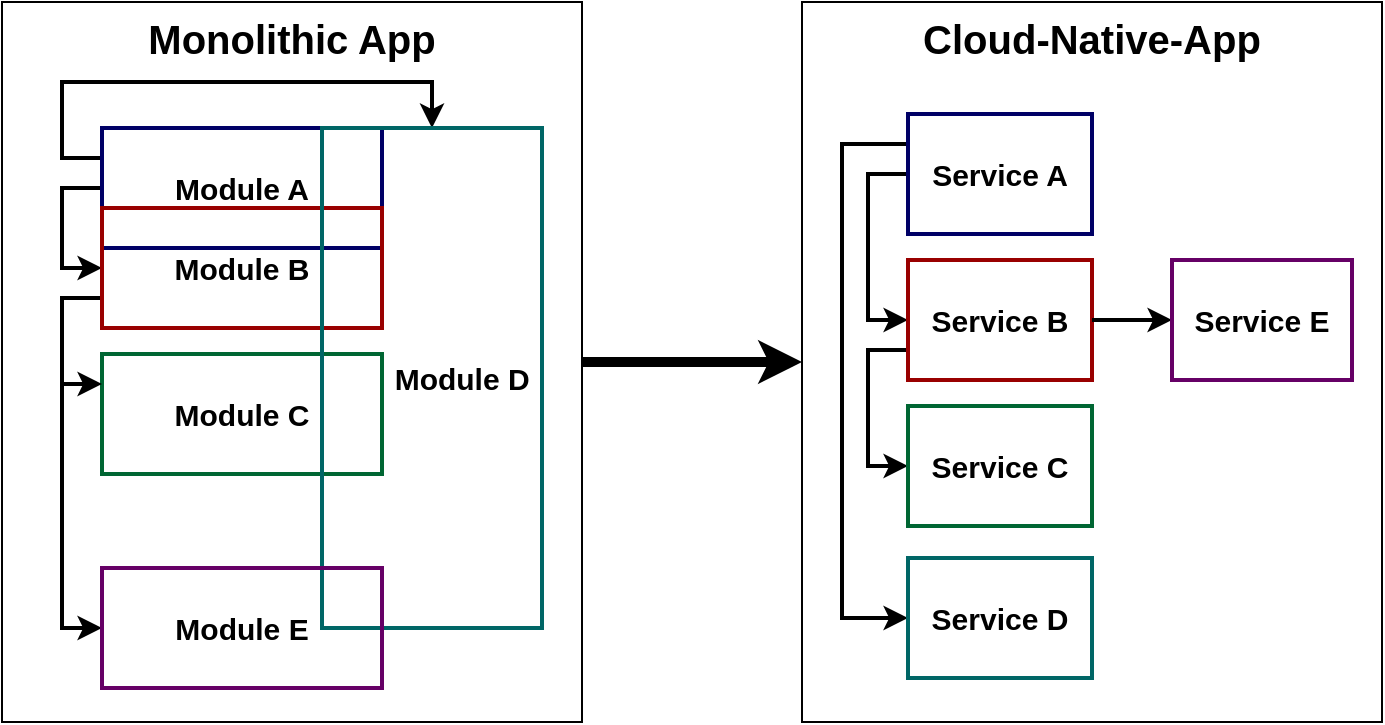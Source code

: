 <mxfile version="12.1.9" type="device" pages="2"><diagram id="VmERIlgCaIeJPLth9Uhi" name="Page-1"><mxGraphModel dx="1195" dy="711" grid="1" gridSize="10" guides="1" tooltips="1" connect="1" arrows="1" fold="1" page="1" pageScale="1" pageWidth="850" pageHeight="1100" math="0" shadow="0"><root><mxCell id="0"/><mxCell id="1" parent="0"/><mxCell id="kf11gBqCg4InOBbmZKAy-26" style="edgeStyle=orthogonalEdgeStyle;rounded=0;orthogonalLoop=1;jettySize=auto;html=1;exitX=1;exitY=0.5;exitDx=0;exitDy=0;entryX=0;entryY=0.5;entryDx=0;entryDy=0;strokeWidth=5;fontSize=20;" parent="1" source="kf11gBqCg4InOBbmZKAy-1" target="kf11gBqCg4InOBbmZKAy-11" edge="1"><mxGeometry relative="1" as="geometry"/></mxCell><mxCell id="kf11gBqCg4InOBbmZKAy-1" value="Monolithic App" style="rounded=0;whiteSpace=wrap;html=1;verticalAlign=top;fontSize=20;fontStyle=1" parent="1" vertex="1"><mxGeometry x="40" y="40" width="290" height="360" as="geometry"/></mxCell><mxCell id="kf11gBqCg4InOBbmZKAy-7" style="edgeStyle=orthogonalEdgeStyle;rounded=0;orthogonalLoop=1;jettySize=auto;html=1;exitX=0;exitY=0.5;exitDx=0;exitDy=0;entryX=0;entryY=0.5;entryDx=0;entryDy=0;fontSize=15;strokeWidth=2;" parent="1" source="kf11gBqCg4InOBbmZKAy-2" target="kf11gBqCg4InOBbmZKAy-4" edge="1"><mxGeometry relative="1" as="geometry"><Array as="points"><mxPoint x="70" y="133"/><mxPoint x="70" y="173"/></Array></mxGeometry></mxCell><mxCell id="kf11gBqCg4InOBbmZKAy-22" style="edgeStyle=orthogonalEdgeStyle;rounded=0;orthogonalLoop=1;jettySize=auto;html=1;exitX=0;exitY=0.25;exitDx=0;exitDy=0;entryX=0.5;entryY=0;entryDx=0;entryDy=0;strokeWidth=2;fontSize=20;" parent="1" source="kf11gBqCg4InOBbmZKAy-2" target="kf11gBqCg4InOBbmZKAy-5" edge="1"><mxGeometry relative="1" as="geometry"><Array as="points"><mxPoint x="70" y="118"/><mxPoint x="70" y="80"/><mxPoint x="255" y="80"/></Array></mxGeometry></mxCell><mxCell id="kf11gBqCg4InOBbmZKAy-2" value="Module A" style="rounded=0;whiteSpace=wrap;html=1;align=center;verticalAlign=middle;fontSize=15;labelBackgroundColor=none;strokeColor=#000066;strokeWidth=2;fontStyle=1" parent="1" vertex="1"><mxGeometry x="90" y="103" width="140" height="60" as="geometry"/></mxCell><mxCell id="kf11gBqCg4InOBbmZKAy-9" style="edgeStyle=orthogonalEdgeStyle;rounded=0;orthogonalLoop=1;jettySize=auto;html=1;exitX=0;exitY=0.75;exitDx=0;exitDy=0;entryX=0;entryY=0.5;entryDx=0;entryDy=0;fontSize=15;strokeWidth=2;" parent="1" source="kf11gBqCg4InOBbmZKAy-4" target="kf11gBqCg4InOBbmZKAy-6" edge="1"><mxGeometry relative="1" as="geometry"><Array as="points"><mxPoint x="70" y="188"/><mxPoint x="70" y="353"/></Array></mxGeometry></mxCell><mxCell id="kf11gBqCg4InOBbmZKAy-3" value="Module C" style="rounded=0;html=1;align=center;verticalAlign=middle;fontSize=15;labelBackgroundColor=none;whiteSpace=wrap;fillColor=none;strokeColor=#006633;strokeWidth=2;fontStyle=1" parent="1" vertex="1"><mxGeometry x="90" y="216" width="140" height="60" as="geometry"/></mxCell><mxCell id="kf11gBqCg4InOBbmZKAy-8" style="edgeStyle=orthogonalEdgeStyle;rounded=0;orthogonalLoop=1;jettySize=auto;html=1;exitX=0;exitY=0.75;exitDx=0;exitDy=0;entryX=0;entryY=0.25;entryDx=0;entryDy=0;fontSize=15;strokeWidth=2;" parent="1" source="kf11gBqCg4InOBbmZKAy-4" target="kf11gBqCg4InOBbmZKAy-3" edge="1"><mxGeometry relative="1" as="geometry"/></mxCell><mxCell id="kf11gBqCg4InOBbmZKAy-4" value="Module B" style="rounded=0;html=1;align=center;verticalAlign=middle;fontSize=15;labelBackgroundColor=none;whiteSpace=wrap;fillColor=none;strokeColor=#990000;strokeWidth=2;fontStyle=1" parent="1" vertex="1"><mxGeometry x="90" y="143" width="140" height="60" as="geometry"/></mxCell><mxCell id="kf11gBqCg4InOBbmZKAy-5" value="Module D&amp;nbsp;" style="rounded=0;html=1;align=right;verticalAlign=middle;fontSize=15;labelBackgroundColor=none;whiteSpace=wrap;fillColor=none;strokeColor=#006666;strokeWidth=2;fontStyle=1" parent="1" vertex="1"><mxGeometry x="200" y="103" width="110" height="250" as="geometry"/></mxCell><mxCell id="kf11gBqCg4InOBbmZKAy-6" value="Module E" style="rounded=0;html=1;align=center;verticalAlign=middle;fontSize=15;labelBackgroundColor=none;whiteSpace=wrap;fillColor=none;strokeColor=#660066;strokeWidth=2;fontStyle=1" parent="1" vertex="1"><mxGeometry x="90" y="323" width="140" height="60" as="geometry"/></mxCell><mxCell id="kf11gBqCg4InOBbmZKAy-11" value="Cloud-Native-App" style="rounded=0;whiteSpace=wrap;html=1;verticalAlign=top;fontSize=20;fontStyle=1" parent="1" vertex="1"><mxGeometry x="440" y="40" width="290" height="360" as="geometry"/></mxCell><mxCell id="kf11gBqCg4InOBbmZKAy-17" style="edgeStyle=orthogonalEdgeStyle;rounded=0;orthogonalLoop=1;jettySize=auto;html=1;exitX=0;exitY=0.5;exitDx=0;exitDy=0;entryX=0;entryY=0.5;entryDx=0;entryDy=0;strokeWidth=2;fontSize=20;" parent="1" source="kf11gBqCg4InOBbmZKAy-12" target="kf11gBqCg4InOBbmZKAy-13" edge="1"><mxGeometry relative="1" as="geometry"/></mxCell><mxCell id="kf11gBqCg4InOBbmZKAy-23" style="edgeStyle=orthogonalEdgeStyle;rounded=0;orthogonalLoop=1;jettySize=auto;html=1;exitX=0;exitY=0.25;exitDx=0;exitDy=0;entryX=0;entryY=0.5;entryDx=0;entryDy=0;strokeWidth=2;fontSize=20;" parent="1" source="kf11gBqCg4InOBbmZKAy-12" target="kf11gBqCg4InOBbmZKAy-15" edge="1"><mxGeometry relative="1" as="geometry"><Array as="points"><mxPoint x="460" y="111"/><mxPoint x="460" y="348"/></Array></mxGeometry></mxCell><mxCell id="kf11gBqCg4InOBbmZKAy-12" value="Service A" style="rounded=0;whiteSpace=wrap;html=1;align=center;verticalAlign=middle;fontSize=15;labelBackgroundColor=none;strokeColor=#000066;strokeWidth=2;fontStyle=1" parent="1" vertex="1"><mxGeometry x="493" y="96" width="92" height="60" as="geometry"/></mxCell><mxCell id="kf11gBqCg4InOBbmZKAy-18" style="edgeStyle=orthogonalEdgeStyle;rounded=0;orthogonalLoop=1;jettySize=auto;html=1;exitX=0;exitY=0.75;exitDx=0;exitDy=0;entryX=0;entryY=0.5;entryDx=0;entryDy=0;strokeWidth=2;fontSize=20;" parent="1" source="kf11gBqCg4InOBbmZKAy-13" target="kf11gBqCg4InOBbmZKAy-14" edge="1"><mxGeometry relative="1" as="geometry"/></mxCell><mxCell id="kf11gBqCg4InOBbmZKAy-13" value="Service B" style="rounded=0;html=1;align=center;verticalAlign=middle;fontSize=15;labelBackgroundColor=none;whiteSpace=wrap;fillColor=none;strokeColor=#990000;strokeWidth=2;fontStyle=1" parent="1" vertex="1"><mxGeometry x="493" y="169" width="92" height="60" as="geometry"/></mxCell><mxCell id="kf11gBqCg4InOBbmZKAy-19" style="edgeStyle=orthogonalEdgeStyle;rounded=0;orthogonalLoop=1;jettySize=auto;html=1;exitX=1;exitY=0.5;exitDx=0;exitDy=0;entryX=0;entryY=0.5;entryDx=0;entryDy=0;strokeWidth=2;fontSize=20;" parent="1" source="kf11gBqCg4InOBbmZKAy-13" target="kf11gBqCg4InOBbmZKAy-16" edge="1"><mxGeometry relative="1" as="geometry"/></mxCell><mxCell id="kf11gBqCg4InOBbmZKAy-14" value="Service C" style="rounded=0;html=1;align=center;verticalAlign=middle;fontSize=15;labelBackgroundColor=none;whiteSpace=wrap;fillColor=none;strokeColor=#006633;strokeWidth=2;fontStyle=1" parent="1" vertex="1"><mxGeometry x="493" y="242" width="92" height="60" as="geometry"/></mxCell><mxCell id="kf11gBqCg4InOBbmZKAy-15" value="Service D" style="rounded=0;html=1;align=center;verticalAlign=middle;fontSize=15;labelBackgroundColor=none;whiteSpace=wrap;fillColor=none;strokeColor=#006666;strokeWidth=2;fontStyle=1" parent="1" vertex="1"><mxGeometry x="493" y="318" width="92" height="60" as="geometry"/></mxCell><mxCell id="kf11gBqCg4InOBbmZKAy-16" value="Service E" style="rounded=0;html=1;align=center;verticalAlign=middle;fontSize=15;labelBackgroundColor=none;whiteSpace=wrap;fillColor=none;strokeColor=#660066;strokeWidth=2;fontStyle=1" parent="1" vertex="1"><mxGeometry x="625" y="169" width="90" height="60" as="geometry"/></mxCell></root></mxGraphModel></diagram><diagram id="XpClLam2CnSyJgJNA8CG" name="Page-2"><mxGraphModel dx="1195" dy="711" grid="1" gridSize="10" guides="1" tooltips="1" connect="1" arrows="1" fold="1" page="1" pageScale="1" pageWidth="850" pageHeight="1100" math="0" shadow="0"><root><mxCell id="ZjaUb-YLZith_wkWGx4z-0"/><mxCell id="ZjaUb-YLZith_wkWGx4z-1" parent="ZjaUb-YLZith_wkWGx4z-0"/><mxCell id="TD28KZfs0CLz6ok-r7vF-19" value="Hybrid-Cloud" style="rounded=0;whiteSpace=wrap;html=1;fillColor=none;verticalAlign=top;fontSize=20;fontStyle=1;strokeWidth=2;fontColor=#666666;strokeColor=#666666;" vertex="1" parent="ZjaUb-YLZith_wkWGx4z-1"><mxGeometry x="100" y="80" width="520" height="310" as="geometry"/></mxCell><mxCell id="TD28KZfs0CLz6ok-r7vF-30" value="Openshift" style="rounded=0;whiteSpace=wrap;html=1;strokeColor=#666666;strokeWidth=2;fillColor=none;fontSize=20;verticalAlign=top;fontStyle=1;fontColor=#666666;" vertex="1" parent="ZjaUb-YLZith_wkWGx4z-1"><mxGeometry x="270" y="120" width="340" height="250" as="geometry"/></mxCell><mxCell id="TD28KZfs0CLz6ok-r7vF-26" style="edgeStyle=orthogonalEdgeStyle;rounded=0;orthogonalLoop=1;jettySize=auto;html=1;exitX=1;exitY=0.5;exitDx=0;exitDy=0;strokeWidth=2;fontSize=20;" edge="1" parent="ZjaUb-YLZith_wkWGx4z-1" source="TD28KZfs0CLz6ok-r7vF-19" target="TD28KZfs0CLz6ok-r7vF-23"><mxGeometry relative="1" as="geometry"><Array as="points"><mxPoint x="640" y="235"/><mxPoint x="640" y="110"/></Array></mxGeometry></mxCell><mxCell id="TD28KZfs0CLz6ok-r7vF-27" style="edgeStyle=orthogonalEdgeStyle;rounded=0;orthogonalLoop=1;jettySize=auto;html=1;exitX=1;exitY=0.5;exitDx=0;exitDy=0;entryX=0;entryY=0.5;entryDx=0;entryDy=0;strokeWidth=2;fontSize=20;" edge="1" parent="ZjaUb-YLZith_wkWGx4z-1" source="TD28KZfs0CLz6ok-r7vF-19" target="TD28KZfs0CLz6ok-r7vF-24"><mxGeometry relative="1" as="geometry"/></mxCell><mxCell id="TD28KZfs0CLz6ok-r7vF-28" style="edgeStyle=orthogonalEdgeStyle;rounded=0;orthogonalLoop=1;jettySize=auto;html=1;exitX=1;exitY=0.5;exitDx=0;exitDy=0;entryX=0;entryY=0.5;entryDx=0;entryDy=0;strokeWidth=2;fontSize=20;" edge="1" parent="ZjaUb-YLZith_wkWGx4z-1" source="TD28KZfs0CLz6ok-r7vF-19" target="TD28KZfs0CLz6ok-r7vF-25"><mxGeometry relative="1" as="geometry"><Array as="points"><mxPoint x="640" y="235"/><mxPoint x="640" y="360"/></Array></mxGeometry></mxCell><mxCell id="TD28KZfs0CLz6ok-r7vF-13" value="Module D&amp;nbsp;" style="rounded=0;html=1;align=center;verticalAlign=middle;fontSize=15;labelBackgroundColor=none;whiteSpace=wrap;fillColor=#ffffff;strokeColor=#006666;strokeWidth=2;fontStyle=1" vertex="1" parent="ZjaUb-YLZith_wkWGx4z-1"><mxGeometry x="490" y="280" width="92" height="60" as="geometry"/></mxCell><mxCell id="TD28KZfs0CLz6ok-r7vF-12" value="Module D&amp;nbsp;" style="rounded=0;html=1;align=center;verticalAlign=middle;fontSize=15;labelBackgroundColor=none;whiteSpace=wrap;fillColor=#ffffff;strokeColor=#006666;strokeWidth=2;fontStyle=1" vertex="1" parent="ZjaUb-YLZith_wkWGx4z-1"><mxGeometry x="479" y="290" width="92" height="60" as="geometry"/></mxCell><mxCell id="TD28KZfs0CLz6ok-r7vF-9" value="Service B" style="rounded=0;html=1;align=center;verticalAlign=middle;fontSize=15;labelBackgroundColor=none;whiteSpace=wrap;fillColor=#ffffff;strokeColor=#990000;strokeWidth=2;fontStyle=1" vertex="1" parent="ZjaUb-YLZith_wkWGx4z-1"><mxGeometry x="500" y="150" width="92" height="60" as="geometry"/></mxCell><mxCell id="TD28KZfs0CLz6ok-r7vF-8" value="Service B" style="rounded=0;html=1;align=center;verticalAlign=middle;fontSize=15;labelBackgroundColor=none;whiteSpace=wrap;fillColor=#ffffff;strokeColor=#990000;strokeWidth=2;fontStyle=1" vertex="1" parent="ZjaUb-YLZith_wkWGx4z-1"><mxGeometry x="490" y="160" width="92" height="60" as="geometry"/></mxCell><mxCell id="TD28KZfs0CLz6ok-r7vF-7" value="Service B" style="rounded=0;html=1;align=center;verticalAlign=middle;fontSize=15;labelBackgroundColor=none;whiteSpace=wrap;fillColor=#ffffff;strokeColor=#990000;strokeWidth=2;fontStyle=1" vertex="1" parent="ZjaUb-YLZith_wkWGx4z-1"><mxGeometry x="482" y="170" width="92" height="60" as="geometry"/></mxCell><mxCell id="TD28KZfs0CLz6ok-r7vF-5" value="Service A" style="rounded=0;whiteSpace=wrap;html=1;align=center;verticalAlign=middle;fontSize=15;labelBackgroundColor=none;strokeColor=#000066;strokeWidth=2;fontStyle=1" vertex="1" parent="ZjaUb-YLZith_wkWGx4z-1"><mxGeometry x="320" y="170" width="92" height="60" as="geometry"/></mxCell><mxCell id="TD28KZfs0CLz6ok-r7vF-2" value="Frontend" style="rounded=0;whiteSpace=wrap;html=1;align=center;verticalAlign=middle;fontSize=15;labelBackgroundColor=none;strokeColor=#000066;strokeWidth=2;fontStyle=1" vertex="1" parent="ZjaUb-YLZith_wkWGx4z-1"><mxGeometry x="140" y="160" width="92" height="60" as="geometry"/></mxCell><mxCell id="TD28KZfs0CLz6ok-r7vF-1" value="Frontend" style="rounded=0;whiteSpace=wrap;html=1;align=center;verticalAlign=middle;fontSize=15;labelBackgroundColor=none;strokeColor=#000066;strokeWidth=2;fontStyle=1" vertex="1" parent="ZjaUb-YLZith_wkWGx4z-1"><mxGeometry x="130" y="170" width="92" height="60" as="geometry"/></mxCell><mxCell id="4dz85nyV-P5_1xYTUGJp-8" value="Service D&amp;nbsp;" style="rounded=0;html=1;align=center;verticalAlign=middle;fontSize=15;labelBackgroundColor=none;whiteSpace=wrap;fillColor=#ffffff;strokeColor=#006666;strokeWidth=2;fontStyle=1" vertex="1" parent="ZjaUb-YLZith_wkWGx4z-1"><mxGeometry x="470" y="300" width="92" height="60" as="geometry"/></mxCell><mxCell id="TD28KZfs0CLz6ok-r7vF-14" style="edgeStyle=orthogonalEdgeStyle;rounded=0;orthogonalLoop=1;jettySize=auto;html=1;exitX=1;exitY=0.5;exitDx=0;exitDy=0;entryX=0;entryY=0.5;entryDx=0;entryDy=0;strokeWidth=2;" edge="1" parent="ZjaUb-YLZith_wkWGx4z-1" source="TD28KZfs0CLz6ok-r7vF-0" target="TD28KZfs0CLz6ok-r7vF-4"><mxGeometry relative="1" as="geometry"/></mxCell><mxCell id="TD28KZfs0CLz6ok-r7vF-17" style="edgeStyle=orthogonalEdgeStyle;rounded=0;orthogonalLoop=1;jettySize=auto;html=1;exitX=1;exitY=0.5;exitDx=0;exitDy=0;entryX=0;entryY=0.5;entryDx=0;entryDy=0;strokeWidth=2;" edge="1" parent="ZjaUb-YLZith_wkWGx4z-1" source="TD28KZfs0CLz6ok-r7vF-0" target="TD28KZfs0CLz6ok-r7vF-10"><mxGeometry relative="1" as="geometry"><Array as="points"><mxPoint x="290" y="210"/><mxPoint x="290" y="330"/></Array></mxGeometry></mxCell><mxCell id="TD28KZfs0CLz6ok-r7vF-0" value="Frontend" style="rounded=0;whiteSpace=wrap;html=1;align=center;verticalAlign=middle;fontSize=15;labelBackgroundColor=none;strokeColor=#000066;strokeWidth=2;fontStyle=1" vertex="1" parent="ZjaUb-YLZith_wkWGx4z-1"><mxGeometry x="120" y="180" width="92" height="60" as="geometry"/></mxCell><mxCell id="TD28KZfs0CLz6ok-r7vF-15" style="edgeStyle=orthogonalEdgeStyle;rounded=0;orthogonalLoop=1;jettySize=auto;html=1;exitX=1;exitY=0.5;exitDx=0;exitDy=0;entryX=0;entryY=0.5;entryDx=0;entryDy=0;strokeWidth=2;" edge="1" parent="ZjaUb-YLZith_wkWGx4z-1" source="TD28KZfs0CLz6ok-r7vF-4" target="TD28KZfs0CLz6ok-r7vF-6"><mxGeometry relative="1" as="geometry"/></mxCell><mxCell id="TD28KZfs0CLz6ok-r7vF-16" style="edgeStyle=orthogonalEdgeStyle;rounded=0;orthogonalLoop=1;jettySize=auto;html=1;exitX=1;exitY=0.5;exitDx=0;exitDy=0;entryX=0;entryY=0.5;entryDx=0;entryDy=0;strokeWidth=2;" edge="1" parent="ZjaUb-YLZith_wkWGx4z-1" source="TD28KZfs0CLz6ok-r7vF-4" target="4dz85nyV-P5_1xYTUGJp-8"><mxGeometry relative="1" as="geometry"/></mxCell><mxCell id="TD28KZfs0CLz6ok-r7vF-4" value="Service A" style="rounded=0;whiteSpace=wrap;html=1;align=center;verticalAlign=middle;fontSize=15;labelBackgroundColor=none;strokeColor=#000066;strokeWidth=2;fontStyle=1" vertex="1" parent="ZjaUb-YLZith_wkWGx4z-1"><mxGeometry x="310" y="180" width="92" height="60" as="geometry"/></mxCell><mxCell id="TD28KZfs0CLz6ok-r7vF-6" value="Service B" style="rounded=0;html=1;align=center;verticalAlign=middle;fontSize=15;labelBackgroundColor=none;whiteSpace=wrap;fillColor=#ffffff;strokeColor=#990000;strokeWidth=2;fontStyle=1" vertex="1" parent="ZjaUb-YLZith_wkWGx4z-1"><mxGeometry x="470" y="180" width="92" height="60" as="geometry"/></mxCell><mxCell id="TD28KZfs0CLz6ok-r7vF-18" style="edgeStyle=orthogonalEdgeStyle;rounded=0;orthogonalLoop=1;jettySize=auto;html=1;exitX=1;exitY=0.5;exitDx=0;exitDy=0;entryX=0;entryY=0.5;entryDx=0;entryDy=0;strokeWidth=2;" edge="1" parent="ZjaUb-YLZith_wkWGx4z-1" source="TD28KZfs0CLz6ok-r7vF-10" target="TD28KZfs0CLz6ok-r7vF-6"><mxGeometry relative="1" as="geometry"/></mxCell><mxCell id="TD28KZfs0CLz6ok-r7vF-10" value="Service C" style="rounded=0;html=1;align=center;verticalAlign=middle;fontSize=15;labelBackgroundColor=none;whiteSpace=wrap;fillColor=#ffffff;strokeColor=#006633;strokeWidth=2;fontStyle=1" vertex="1" parent="ZjaUb-YLZith_wkWGx4z-1"><mxGeometry x="310" y="300" width="92" height="60" as="geometry"/></mxCell><mxCell id="TD28KZfs0CLz6ok-r7vF-23" value="Tracing&lt;br&gt;(Jaeger)" style="rounded=0;html=1;align=center;verticalAlign=middle;fontSize=15;labelBackgroundColor=none;whiteSpace=wrap;fillColor=#ffffff;strokeColor=#0000FF;strokeWidth=2;fontStyle=1" vertex="1" parent="ZjaUb-YLZith_wkWGx4z-1"><mxGeometry x="660" y="80" width="120" height="60" as="geometry"/></mxCell><mxCell id="TD28KZfs0CLz6ok-r7vF-24" value="Logging&lt;br&gt;(Kibana)" style="rounded=0;html=1;align=center;verticalAlign=middle;fontSize=15;labelBackgroundColor=none;whiteSpace=wrap;fillColor=#ffffff;strokeColor=#0000FF;strokeWidth=2;fontStyle=1" vertex="1" parent="ZjaUb-YLZith_wkWGx4z-1"><mxGeometry x="660" y="205" width="120" height="60" as="geometry"/></mxCell><mxCell id="TD28KZfs0CLz6ok-r7vF-25" value="Metrics&lt;br&gt;(Prometheus)" style="rounded=0;html=1;align=center;verticalAlign=middle;fontSize=15;labelBackgroundColor=none;whiteSpace=wrap;fillColor=#ffffff;strokeColor=#0000FF;strokeWidth=2;fontStyle=1" vertex="1" parent="ZjaUb-YLZith_wkWGx4z-1"><mxGeometry x="660" y="330" width="120" height="60" as="geometry"/></mxCell><mxCell id="TD28KZfs0CLz6ok-r7vF-29" value="AWS" style="rounded=0;whiteSpace=wrap;html=1;strokeColor=#666666;strokeWidth=2;fillColor=none;fontSize=20;verticalAlign=top;fontStyle=1;fontColor=#666666;" vertex="1" parent="ZjaUb-YLZith_wkWGx4z-1"><mxGeometry x="112" y="120" width="138" height="250" as="geometry"/></mxCell></root></mxGraphModel></diagram></mxfile>